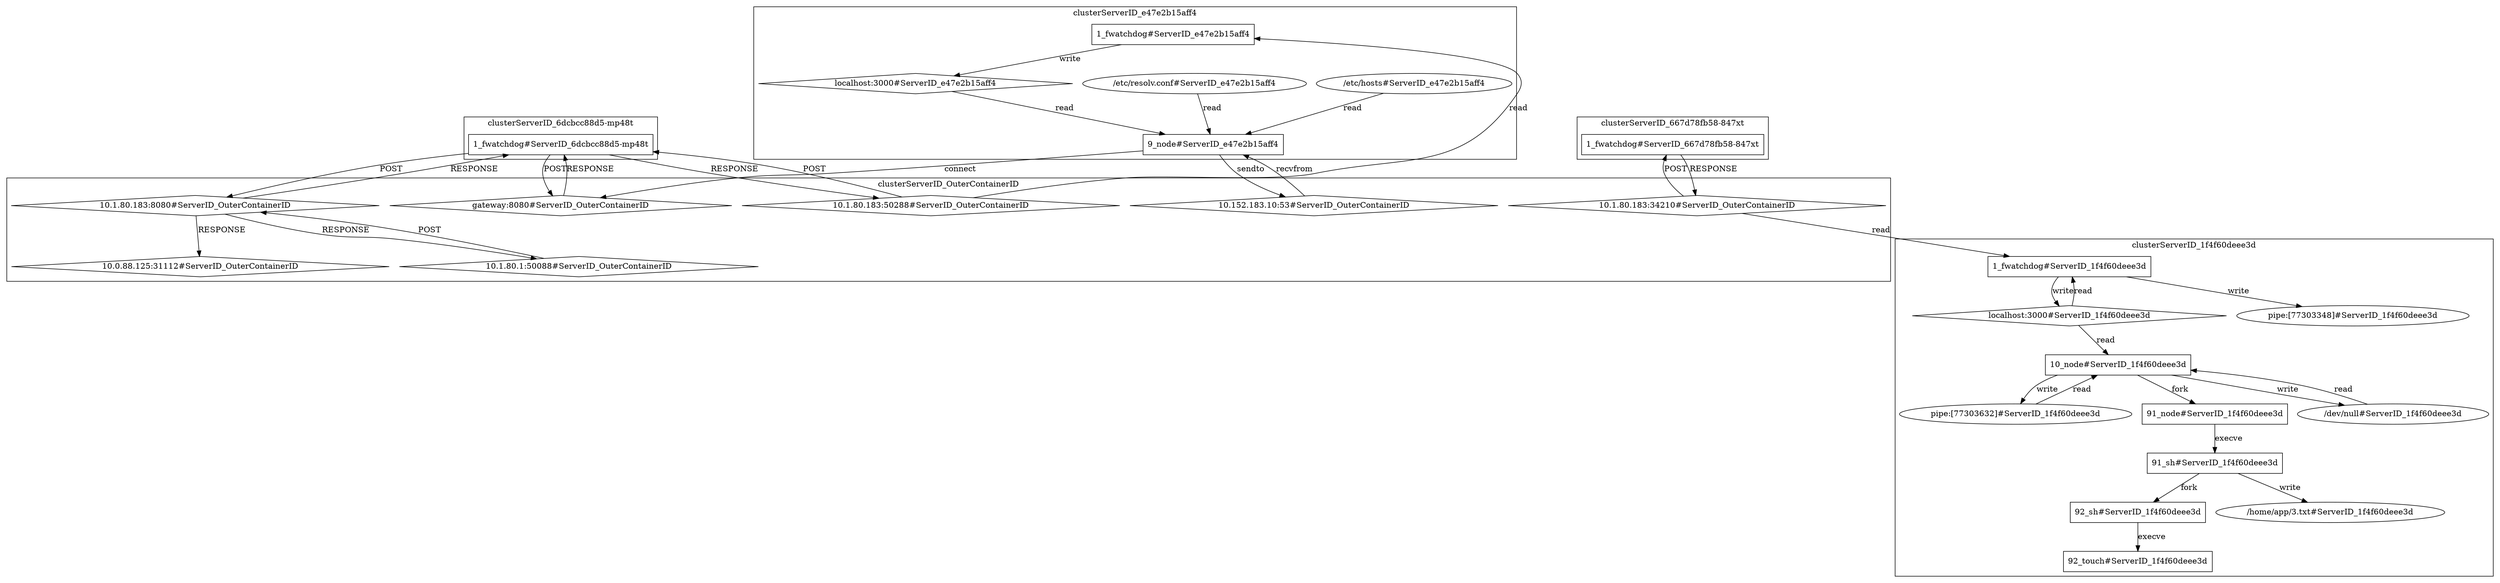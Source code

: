 digraph G {
	"1_fwatchdog#ServerID_6dcbcc88d5-mp48t"->"gateway:8080#ServerID_OuterContainerID"[ label="POST" ];
	"1_fwatchdog#ServerID_6dcbcc88d5-mp48t"->"10.1.80.183:8080#ServerID_OuterContainerID"[ label="POST" ];
	"10.1.80.183:50288#ServerID_OuterContainerID"->"1_fwatchdog#ServerID_6dcbcc88d5-mp48t"[ label="POST" ];
	"10.1.80.183:34210#ServerID_OuterContainerID"->"1_fwatchdog#ServerID_667d78fb58-847xt"[ label="POST" ];
	"10.1.80.183:8080#ServerID_OuterContainerID"->"1_fwatchdog#ServerID_6dcbcc88d5-mp48t"[ label="RESPONSE" ];
	"1_fwatchdog#ServerID_667d78fb58-847xt"->"10.1.80.183:34210#ServerID_OuterContainerID"[ label="RESPONSE" ];
	"1_fwatchdog#ServerID_6dcbcc88d5-mp48t"->"10.1.80.183:50288#ServerID_OuterContainerID"[ label="RESPONSE" ];
	"gateway:8080#ServerID_OuterContainerID"->"1_fwatchdog#ServerID_6dcbcc88d5-mp48t"[ label="RESPONSE" ];
	"1_fwatchdog#ServerID_e47e2b15aff4"->"localhost:3000#ServerID_e47e2b15aff4"[ label="write" ];
	"10.1.80.183:50288#ServerID_OuterContainerID"->"1_fwatchdog#ServerID_e47e2b15aff4"[ label="read" ];
	"localhost:3000#ServerID_e47e2b15aff4"->"9_node#ServerID_e47e2b15aff4"[ label="read" ];
	"/etc/hosts#ServerID_e47e2b15aff4"->"9_node#ServerID_e47e2b15aff4"[ label="read" ];
	"/etc/resolv.conf#ServerID_e47e2b15aff4"->"9_node#ServerID_e47e2b15aff4"[ label="read" ];
	"9_node#ServerID_e47e2b15aff4"->"10.152.183.10:53#ServerID_OuterContainerID"[ label="sendto" ];
	"10.152.183.10:53#ServerID_OuterContainerID"->"9_node#ServerID_e47e2b15aff4"[ label="recvfrom" ];
	"9_node#ServerID_e47e2b15aff4"->"gateway:8080#ServerID_OuterContainerID"[ label="connect" ];
	"1_fwatchdog#ServerID_1f4f60deee3d"->"localhost:3000#ServerID_1f4f60deee3d"[ label="write" ];
	"10.1.80.183:34210#ServerID_OuterContainerID"->"1_fwatchdog#ServerID_1f4f60deee3d"[ label="read" ];
	"localhost:3000#ServerID_1f4f60deee3d"->"10_node#ServerID_1f4f60deee3d"[ label="read" ];
	"pipe:[77303632]#ServerID_1f4f60deee3d"->"10_node#ServerID_1f4f60deee3d"[ label="read" ];
	"/dev/null#ServerID_1f4f60deee3d"->"10_node#ServerID_1f4f60deee3d"[ label="read" ];
	"10_node#ServerID_1f4f60deee3d"->"pipe:[77303632]#ServerID_1f4f60deee3d"[ label="write" ];
	"10_node#ServerID_1f4f60deee3d"->"91_node#ServerID_1f4f60deee3d"[ label="fork" ];
	"91_node#ServerID_1f4f60deee3d"->"91_sh#ServerID_1f4f60deee3d"[ label="execve" ];
	"91_sh#ServerID_1f4f60deee3d"->"92_sh#ServerID_1f4f60deee3d"[ label="fork" ];
	"92_sh#ServerID_1f4f60deee3d"->"92_touch#ServerID_1f4f60deee3d"[ label="execve" ];
	"91_sh#ServerID_1f4f60deee3d"->"/home/app/3.txt#ServerID_1f4f60deee3d"[ label="write" ];
	"10_node#ServerID_1f4f60deee3d"->"/dev/null#ServerID_1f4f60deee3d"[ label="write" ];
	"localhost:3000#ServerID_1f4f60deee3d"->"1_fwatchdog#ServerID_1f4f60deee3d"[ label="read" ];
	"1_fwatchdog#ServerID_1f4f60deee3d"->"pipe:[77303348]#ServerID_1f4f60deee3d"[ label="write" ];
	"10.1.80.1:50088#ServerID_OuterContainerID"->"10.1.80.183:8080#ServerID_OuterContainerID"[ label="POST" ];
	"10.1.80.183:8080#ServerID_OuterContainerID"->"10.1.80.1:50088#ServerID_OuterContainerID"[ label="RESPONSE" ];
	"10.1.80.183:8080#ServerID_OuterContainerID"->"10.0.88.125:31112#ServerID_OuterContainerID"[ label="RESPONSE" ];
	subgraph "clusterServerID_1f4f60deee3d" {
	label="clusterServerID_1f4f60deee3d";
	"/dev/null#ServerID_1f4f60deee3d" [ shape=ellipse ];
	"/home/app/3.txt#ServerID_1f4f60deee3d" [ shape=ellipse ];
	"10_node#ServerID_1f4f60deee3d" [ shape=box ];
	"1_fwatchdog#ServerID_1f4f60deee3d" [ shape=box ];
	"91_node#ServerID_1f4f60deee3d" [ shape=box ];
	"91_sh#ServerID_1f4f60deee3d" [ shape=box ];
	"92_sh#ServerID_1f4f60deee3d" [ shape=box ];
	"92_touch#ServerID_1f4f60deee3d" [ shape=box ];
	"localhost:3000#ServerID_1f4f60deee3d" [ shape=diamond ];
	"pipe:[77303348]#ServerID_1f4f60deee3d" [ shape=ellipse ];
	"pipe:[77303632]#ServerID_1f4f60deee3d" [ shape=ellipse ];

}
;
	subgraph "clusterServerID_667d78fb58-847xt" {
	label="clusterServerID_667d78fb58-847xt";
	"1_fwatchdog#ServerID_667d78fb58-847xt" [ shape=box ];

}
;
	subgraph "clusterServerID_6dcbcc88d5-mp48t" {
	label="clusterServerID_6dcbcc88d5-mp48t";
	"1_fwatchdog#ServerID_6dcbcc88d5-mp48t" [ shape=box ];

}
;
	subgraph "clusterServerID_OuterContainerID" {
	label="clusterServerID_OuterContainerID";
	"10.0.88.125:31112#ServerID_OuterContainerID" [ shape=diamond ];
	"10.1.80.183:34210#ServerID_OuterContainerID" [ shape=diamond ];
	"10.1.80.183:50288#ServerID_OuterContainerID" [ shape=diamond ];
	"10.1.80.183:8080#ServerID_OuterContainerID" [ shape=diamond ];
	"10.1.80.1:50088#ServerID_OuterContainerID" [ shape=diamond ];
	"10.152.183.10:53#ServerID_OuterContainerID" [ shape=diamond ];
	"gateway:8080#ServerID_OuterContainerID" [ shape=diamond ];

}
;
	subgraph "clusterServerID_e47e2b15aff4" {
	label="clusterServerID_e47e2b15aff4";
	"/etc/hosts#ServerID_e47e2b15aff4" [ shape=ellipse ];
	"/etc/resolv.conf#ServerID_e47e2b15aff4" [ shape=ellipse ];
	"1_fwatchdog#ServerID_e47e2b15aff4" [ shape=box ];
	"9_node#ServerID_e47e2b15aff4" [ shape=box ];
	"localhost:3000#ServerID_e47e2b15aff4" [ shape=diamond ];

}
;

}
